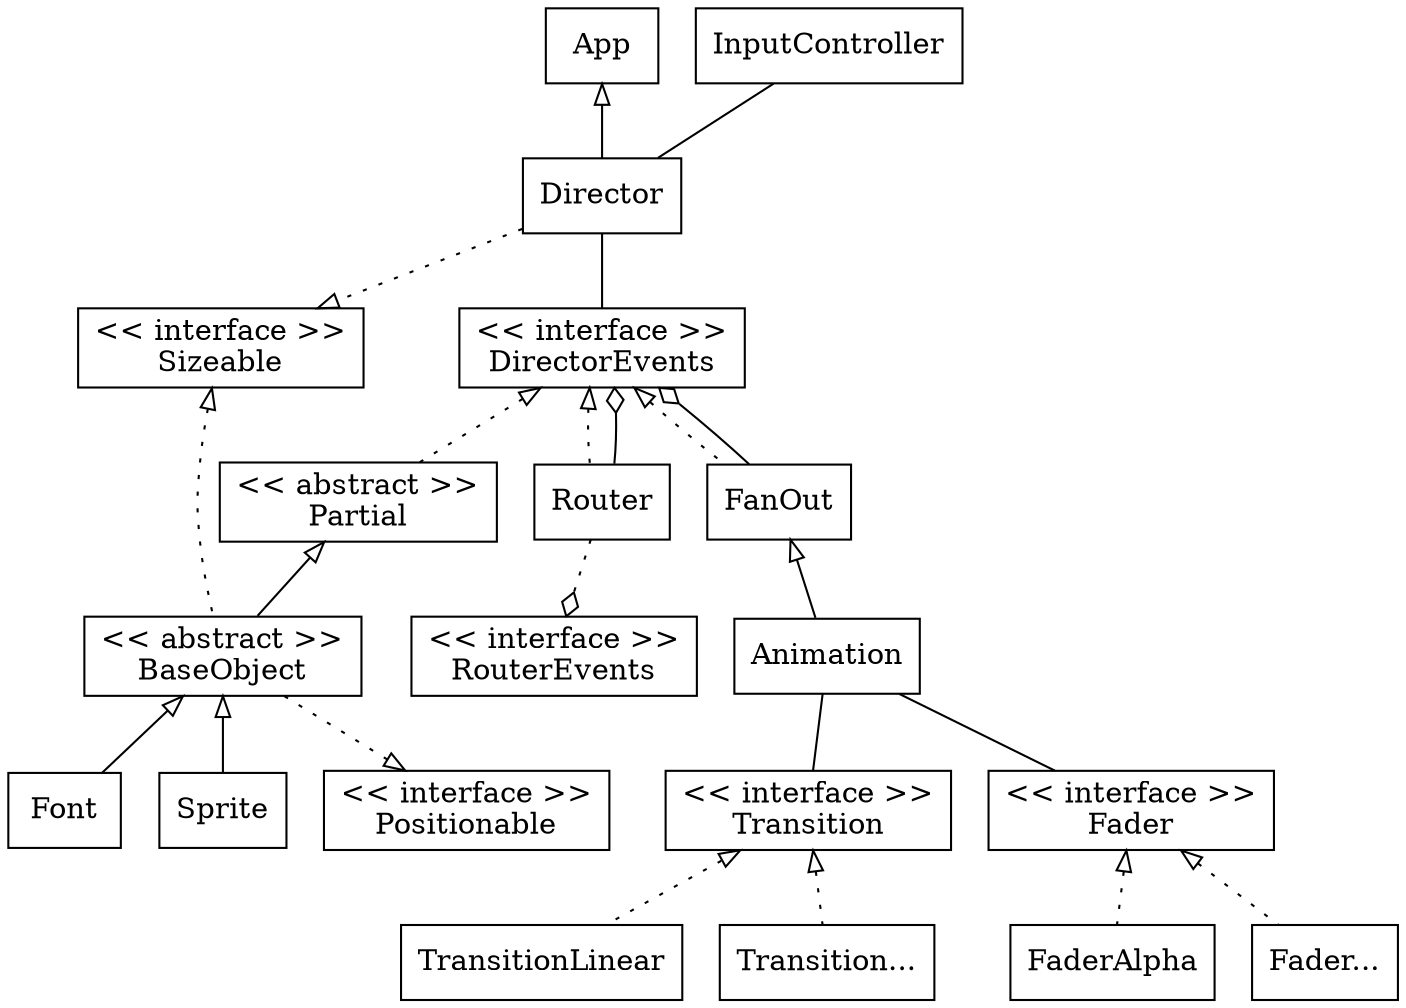 digraph G {
    node [shape=box]

    subgraph extends {
        edge [dir=back, arrowtail=onormal]
        App -> Director [weight=8]
        Partial -> BaseObject
        FanOut -> Animation
        BaseObject -> Font
        BaseObject -> Sprite
    }

    subgraph aggregations {
        edge [arrowhead=odiamond]
        FanOut -> DirectorEvents
        Router -> DirectorEvents
        Router -> RouterEvents [style=dotted]
    }

    subgraph relations {
        edge [arrowhead=none]
        Director -> DirectorEvents [weight=8]
        Director -> InputController [constraint=false]
        Animation -> Fader
        Animation -> Transition
    }

    subgraph implements {
        edge [style=dotted, dir=back, arrowtail=onormal, arrowhead=onormal]
        DirectorEvents -> FanOut
        DirectorEvents -> Partial
        DirectorEvents -> Router
        Sizeable -> BaseObject
        BaseObject -> Positionable [dir=normal]
        Director -> Sizeable [dir=normal]
        Fader -> FaderAlpha
        Fader -> FaderFF
        Transition -> TransitionLinear
        Transition -> TransitionFF
    }

    FaderFF [label="Fader..."]
    TransitionFF [label="Transition..."]
    BaseObject [label="<< abstract >>\nBaseObject"]
    DirectorEvents [label="<< interface >>\nDirectorEvents"]
    Fader [label="<< interface >>\nFader"]
    Partial [label="<< abstract >>\nPartial"]
    Positionable [label="<< interface >>\nPositionable"]
    RouterEvents [label="<< interface >>\nRouterEvents"]
    Sizeable [label="<< interface >>\nSizeable"]
    Transition [label="<< interface >>\nTransition"]
}
